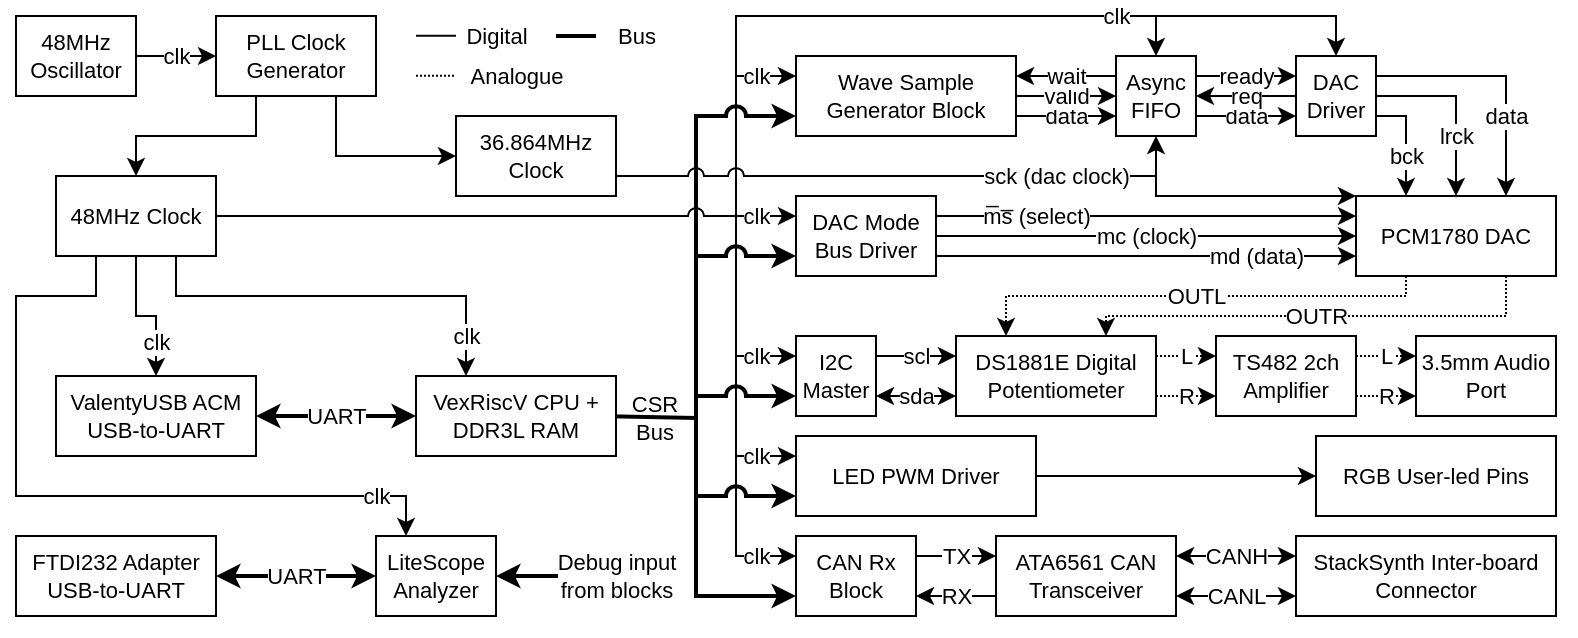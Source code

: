 <mxfile version="21.4.0" type="device">
  <diagram name="Page-1" id="WSSuTlXPczb5rmeiZLX3">
    <mxGraphModel dx="1311" dy="988" grid="1" gridSize="10" guides="1" tooltips="1" connect="1" arrows="1" fold="1" page="0" pageScale="1" pageWidth="827" pageHeight="1169" math="0" shadow="0">
      <root>
        <mxCell id="0" />
        <mxCell id="1" parent="0" />
        <mxCell id="hBXv7jzEsvArLMJGQopC-38" value="clk" style="edgeStyle=orthogonalEdgeStyle;rounded=0;orthogonalLoop=1;jettySize=auto;html=1;entryX=0;entryY=0.25;entryDx=0;entryDy=0;jumpStyle=arc;jumpSize=8;fontSize=11;" edge="1" parent="1" target="hBXv7jzEsvArLMJGQopC-37">
          <mxGeometry x="0.6" relative="1" as="geometry">
            <mxPoint x="360" y="100" as="sourcePoint" />
            <Array as="points">
              <mxPoint x="360" y="100" />
              <mxPoint x="360" y="30" />
            </Array>
            <mxPoint as="offset" />
          </mxGeometry>
        </mxCell>
        <mxCell id="hBXv7jzEsvArLMJGQopC-107" value="CSR&lt;br style=&quot;font-size: 11px;&quot;&gt;Bus" style="edgeStyle=orthogonalEdgeStyle;rounded=0;orthogonalLoop=1;jettySize=auto;html=1;exitX=1;exitY=0.5;exitDx=0;exitDy=0;entryX=0;entryY=0.75;entryDx=0;entryDy=0;jumpStyle=arc;jumpSize=8;labelBackgroundColor=none;strokeWidth=2;fontSize=11;" edge="1" parent="1" target="hBXv7jzEsvArLMJGQopC-37">
          <mxGeometry x="-0.76" relative="1" as="geometry">
            <mxPoint x="290" y="200" as="sourcePoint" />
            <Array as="points">
              <mxPoint x="290" y="201" />
              <mxPoint x="340" y="201" />
              <mxPoint x="340" y="50" />
            </Array>
            <mxPoint as="offset" />
          </mxGeometry>
        </mxCell>
        <mxCell id="hBXv7jzEsvArLMJGQopC-40" value="clk" style="edgeStyle=orthogonalEdgeStyle;rounded=0;orthogonalLoop=1;jettySize=auto;html=1;entryX=0;entryY=0.25;entryDx=0;entryDy=0;fontSize=11;jumpStyle=none;" edge="1" parent="1" target="hBXv7jzEsvArLMJGQopC-39">
          <mxGeometry x="0.6" relative="1" as="geometry">
            <mxPoint x="360" y="100" as="sourcePoint" />
            <Array as="points">
              <mxPoint x="360" y="100" />
              <mxPoint x="360" y="170" />
            </Array>
            <mxPoint as="offset" />
          </mxGeometry>
        </mxCell>
        <mxCell id="hBXv7jzEsvArLMJGQopC-76" value="clk" style="edgeStyle=orthogonalEdgeStyle;rounded=0;orthogonalLoop=1;jettySize=auto;html=1;entryX=0;entryY=0.25;entryDx=0;entryDy=0;fontSize=11;" edge="1" parent="1" target="hBXv7jzEsvArLMJGQopC-75">
          <mxGeometry x="-0.333" relative="1" as="geometry">
            <mxPoint x="360" y="100" as="sourcePoint" />
            <Array as="points">
              <mxPoint x="380" y="100" />
              <mxPoint x="380" y="100" />
            </Array>
            <mxPoint as="offset" />
          </mxGeometry>
        </mxCell>
        <mxCell id="hBXv7jzEsvArLMJGQopC-6" style="edgeStyle=orthogonalEdgeStyle;rounded=0;orthogonalLoop=1;jettySize=auto;html=1;exitX=0.75;exitY=1;exitDx=0;exitDy=0;entryX=0;entryY=0.5;entryDx=0;entryDy=0;fontSize=11;" edge="1" parent="1" source="hBXv7jzEsvArLMJGQopC-1" target="hBXv7jzEsvArLMJGQopC-5">
          <mxGeometry relative="1" as="geometry" />
        </mxCell>
        <mxCell id="hBXv7jzEsvArLMJGQopC-8" style="edgeStyle=orthogonalEdgeStyle;rounded=0;orthogonalLoop=1;jettySize=auto;html=1;exitX=0.25;exitY=1;exitDx=0;exitDy=0;entryX=0.5;entryY=0;entryDx=0;entryDy=0;fontSize=11;" edge="1" parent="1" source="hBXv7jzEsvArLMJGQopC-1" target="hBXv7jzEsvArLMJGQopC-7">
          <mxGeometry relative="1" as="geometry" />
        </mxCell>
        <mxCell id="hBXv7jzEsvArLMJGQopC-1" value="PLL Clock Generator" style="rounded=0;whiteSpace=wrap;html=1;fontSize=11;" vertex="1" parent="1">
          <mxGeometry x="100" width="80" height="40" as="geometry" />
        </mxCell>
        <mxCell id="hBXv7jzEsvArLMJGQopC-11" value="UART" style="edgeStyle=orthogonalEdgeStyle;rounded=0;orthogonalLoop=1;jettySize=auto;html=1;exitX=1;exitY=0.5;exitDx=0;exitDy=0;entryX=0;entryY=0.5;entryDx=0;entryDy=0;startArrow=classic;startFill=1;strokeColor=default;fontSize=11;strokeWidth=2;" edge="1" parent="1" source="hBXv7jzEsvArLMJGQopC-4" target="hBXv7jzEsvArLMJGQopC-10">
          <mxGeometry relative="1" as="geometry" />
        </mxCell>
        <mxCell id="hBXv7jzEsvArLMJGQopC-4" value="ValentyUSB ACM USB-to-UART" style="rounded=0;whiteSpace=wrap;html=1;fontSize=11;" vertex="1" parent="1">
          <mxGeometry x="20" y="180" width="100" height="40" as="geometry" />
        </mxCell>
        <mxCell id="hBXv7jzEsvArLMJGQopC-83" value="sck (dac clock)" style="edgeStyle=orthogonalEdgeStyle;rounded=0;orthogonalLoop=1;jettySize=auto;html=1;exitX=1;exitY=0.75;exitDx=0;exitDy=0;entryX=0;entryY=0;entryDx=0;entryDy=0;jumpStyle=arc;fontSize=11;jumpSize=8;" edge="1" parent="1" source="hBXv7jzEsvArLMJGQopC-5" target="hBXv7jzEsvArLMJGQopC-70">
          <mxGeometry x="0.158" relative="1" as="geometry">
            <mxPoint x="290" y="80" as="sourcePoint" />
            <Array as="points">
              <mxPoint x="570" y="80" />
              <mxPoint x="570" y="90" />
            </Array>
            <mxPoint as="offset" />
          </mxGeometry>
        </mxCell>
        <mxCell id="hBXv7jzEsvArLMJGQopC-5" value="36.864MHz Clock" style="whiteSpace=wrap;html=1;fontSize=11;" vertex="1" parent="1">
          <mxGeometry x="220" y="50" width="80" height="40" as="geometry" />
        </mxCell>
        <mxCell id="hBXv7jzEsvArLMJGQopC-9" value="clk" style="edgeStyle=orthogonalEdgeStyle;rounded=0;orthogonalLoop=1;jettySize=auto;html=1;exitX=0.5;exitY=1;exitDx=0;exitDy=0;entryX=0.5;entryY=0;entryDx=0;entryDy=0;fontSize=11;" edge="1" parent="1" source="hBXv7jzEsvArLMJGQopC-7" target="hBXv7jzEsvArLMJGQopC-4">
          <mxGeometry x="0.5" relative="1" as="geometry">
            <mxPoint as="offset" />
          </mxGeometry>
        </mxCell>
        <mxCell id="hBXv7jzEsvArLMJGQopC-12" value="clk" style="edgeStyle=orthogonalEdgeStyle;rounded=0;orthogonalLoop=1;jettySize=auto;html=1;exitX=0.75;exitY=1;exitDx=0;exitDy=0;entryX=0.25;entryY=0;entryDx=0;entryDy=0;fontSize=11;" edge="1" parent="1" source="hBXv7jzEsvArLMJGQopC-7" target="hBXv7jzEsvArLMJGQopC-10">
          <mxGeometry x="0.805" relative="1" as="geometry">
            <Array as="points">
              <mxPoint x="80" y="140" />
              <mxPoint x="225" y="140" />
            </Array>
            <mxPoint as="offset" />
          </mxGeometry>
        </mxCell>
        <mxCell id="hBXv7jzEsvArLMJGQopC-45" value="clk" style="edgeStyle=orthogonalEdgeStyle;rounded=0;orthogonalLoop=1;jettySize=auto;html=1;exitX=0.25;exitY=1;exitDx=0;exitDy=0;entryX=0.25;entryY=0;entryDx=0;entryDy=0;fontSize=11;" edge="1" parent="1" source="hBXv7jzEsvArLMJGQopC-7" target="hBXv7jzEsvArLMJGQopC-41">
          <mxGeometry x="0.813" relative="1" as="geometry">
            <Array as="points">
              <mxPoint x="40" y="140" />
              <mxPoint y="140" />
              <mxPoint y="240" />
              <mxPoint x="195" y="240" />
            </Array>
            <mxPoint as="offset" />
          </mxGeometry>
        </mxCell>
        <mxCell id="hBXv7jzEsvArLMJGQopC-88" value="clk" style="edgeStyle=orthogonalEdgeStyle;rounded=0;orthogonalLoop=1;jettySize=auto;html=1;entryX=0.5;entryY=0;entryDx=0;entryDy=0;jumpStyle=arc;jumpSize=8;fontSize=11;" edge="1" parent="1" target="hBXv7jzEsvArLMJGQopC-81">
          <mxGeometry x="0.257" relative="1" as="geometry">
            <mxPoint x="360" y="30" as="sourcePoint" />
            <Array as="points">
              <mxPoint x="360" />
              <mxPoint x="660" />
            </Array>
            <mxPoint as="offset" />
          </mxGeometry>
        </mxCell>
        <mxCell id="hBXv7jzEsvArLMJGQopC-119" style="edgeStyle=orthogonalEdgeStyle;rounded=0;orthogonalLoop=1;jettySize=auto;html=1;exitX=1;exitY=0.5;exitDx=0;exitDy=0;endArrow=none;endFill=0;jumpStyle=arc;jumpSize=8;" edge="1" parent="1" source="hBXv7jzEsvArLMJGQopC-7">
          <mxGeometry relative="1" as="geometry">
            <mxPoint x="360" y="100" as="targetPoint" />
          </mxGeometry>
        </mxCell>
        <mxCell id="hBXv7jzEsvArLMJGQopC-7" value="48MHz Clock" style="rounded=0;whiteSpace=wrap;html=1;fontSize=11;" vertex="1" parent="1">
          <mxGeometry x="20" y="80" width="80" height="40" as="geometry" />
        </mxCell>
        <mxCell id="hBXv7jzEsvArLMJGQopC-10" value="VexRiscV CPU + DDR3L RAM" style="whiteSpace=wrap;html=1;fontSize=11;" vertex="1" parent="1">
          <mxGeometry x="200" y="180" width="100" height="40" as="geometry" />
        </mxCell>
        <mxCell id="hBXv7jzEsvArLMJGQopC-69" style="edgeStyle=orthogonalEdgeStyle;rounded=0;orthogonalLoop=1;jettySize=auto;html=1;exitX=1;exitY=0.5;exitDx=0;exitDy=0;entryX=0;entryY=0.5;entryDx=0;entryDy=0;fontSize=11;" edge="1" parent="1" source="hBXv7jzEsvArLMJGQopC-13" target="hBXv7jzEsvArLMJGQopC-68">
          <mxGeometry relative="1" as="geometry" />
        </mxCell>
        <mxCell id="hBXv7jzEsvArLMJGQopC-13" value="LED PWM Driver" style="rounded=0;whiteSpace=wrap;html=1;fontSize=11;" vertex="1" parent="1">
          <mxGeometry x="390" y="210" width="120" height="40" as="geometry" />
        </mxCell>
        <mxCell id="hBXv7jzEsvArLMJGQopC-62" value="TX" style="edgeStyle=orthogonalEdgeStyle;rounded=0;orthogonalLoop=1;jettySize=auto;html=1;exitX=1;exitY=0.25;exitDx=0;exitDy=0;entryX=0;entryY=0.25;entryDx=0;entryDy=0;fontSize=11;" edge="1" parent="1" source="hBXv7jzEsvArLMJGQopC-32" target="hBXv7jzEsvArLMJGQopC-61">
          <mxGeometry relative="1" as="geometry" />
        </mxCell>
        <mxCell id="hBXv7jzEsvArLMJGQopC-110" style="edgeStyle=orthogonalEdgeStyle;rounded=0;orthogonalLoop=1;jettySize=auto;html=1;exitX=0;exitY=0.75;exitDx=0;exitDy=0;jumpStyle=none;jumpSize=8;startArrow=classic;startFill=1;endArrow=none;endFill=0;strokeWidth=2;fontSize=11;" edge="1" parent="1" source="hBXv7jzEsvArLMJGQopC-32">
          <mxGeometry relative="1" as="geometry">
            <mxPoint x="340" y="200" as="targetPoint" />
            <Array as="points">
              <mxPoint x="340" y="290" />
            </Array>
          </mxGeometry>
        </mxCell>
        <mxCell id="hBXv7jzEsvArLMJGQopC-32" value="CAN Rx Block" style="whiteSpace=wrap;html=1;fontSize=11;" vertex="1" parent="1">
          <mxGeometry x="390" y="260" width="60" height="40" as="geometry" />
        </mxCell>
        <mxCell id="hBXv7jzEsvArLMJGQopC-96" value="data" style="edgeStyle=orthogonalEdgeStyle;rounded=0;orthogonalLoop=1;jettySize=auto;html=1;exitX=1;exitY=0.75;exitDx=0;exitDy=0;entryX=0;entryY=0.75;entryDx=0;entryDy=0;fontSize=11;" edge="1" parent="1" source="hBXv7jzEsvArLMJGQopC-37" target="hBXv7jzEsvArLMJGQopC-87">
          <mxGeometry relative="1" as="geometry" />
        </mxCell>
        <mxCell id="hBXv7jzEsvArLMJGQopC-97" value="valid" style="edgeStyle=orthogonalEdgeStyle;rounded=0;orthogonalLoop=1;jettySize=auto;html=1;exitX=1;exitY=0.5;exitDx=0;exitDy=0;entryX=0;entryY=0.5;entryDx=0;entryDy=0;fontSize=11;" edge="1" parent="1" source="hBXv7jzEsvArLMJGQopC-37" target="hBXv7jzEsvArLMJGQopC-87">
          <mxGeometry relative="1" as="geometry" />
        </mxCell>
        <mxCell id="hBXv7jzEsvArLMJGQopC-37" value="Wave Sample Generator Block" style="whiteSpace=wrap;html=1;fontSize=11;" vertex="1" parent="1">
          <mxGeometry x="390" y="20" width="110" height="40" as="geometry" />
        </mxCell>
        <mxCell id="hBXv7jzEsvArLMJGQopC-46" value="scl" style="edgeStyle=orthogonalEdgeStyle;rounded=0;orthogonalLoop=1;jettySize=auto;html=1;exitX=1;exitY=0.25;exitDx=0;exitDy=0;entryX=0;entryY=0.25;entryDx=0;entryDy=0;fontSize=11;" edge="1" parent="1" source="hBXv7jzEsvArLMJGQopC-39" target="hBXv7jzEsvArLMJGQopC-48">
          <mxGeometry relative="1" as="geometry">
            <mxPoint x="500" y="170" as="targetPoint" />
          </mxGeometry>
        </mxCell>
        <mxCell id="hBXv7jzEsvArLMJGQopC-47" value="sda" style="edgeStyle=orthogonalEdgeStyle;rounded=0;orthogonalLoop=1;jettySize=auto;html=1;exitX=1;exitY=0.75;exitDx=0;exitDy=0;startArrow=classic;startFill=1;entryX=0;entryY=0.75;entryDx=0;entryDy=0;fontSize=11;" edge="1" parent="1" source="hBXv7jzEsvArLMJGQopC-39" target="hBXv7jzEsvArLMJGQopC-48">
          <mxGeometry relative="1" as="geometry">
            <mxPoint x="500" y="190" as="targetPoint" />
          </mxGeometry>
        </mxCell>
        <mxCell id="hBXv7jzEsvArLMJGQopC-39" value="I2C Master" style="whiteSpace=wrap;html=1;fontSize=11;" vertex="1" parent="1">
          <mxGeometry x="390" y="160" width="40" height="40" as="geometry" />
        </mxCell>
        <mxCell id="hBXv7jzEsvArLMJGQopC-44" value="Debug input&lt;br style=&quot;font-size: 11px;&quot;&gt;from blocks" style="edgeStyle=orthogonalEdgeStyle;rounded=0;orthogonalLoop=1;jettySize=auto;html=1;exitX=1;exitY=0.5;exitDx=0;exitDy=0;startArrow=classic;startFill=1;endArrow=none;endFill=0;strokeWidth=2;fontSize=11;" edge="1" parent="1" source="hBXv7jzEsvArLMJGQopC-41">
          <mxGeometry x="0.337" relative="1" as="geometry">
            <mxPoint x="330" y="280" as="targetPoint" />
            <mxPoint as="offset" />
          </mxGeometry>
        </mxCell>
        <mxCell id="hBXv7jzEsvArLMJGQopC-41" value="LiteScope Analyzer" style="whiteSpace=wrap;html=1;fontSize=11;" vertex="1" parent="1">
          <mxGeometry x="180" y="260" width="60" height="40" as="geometry" />
        </mxCell>
        <mxCell id="hBXv7jzEsvArLMJGQopC-43" value="UART" style="edgeStyle=orthogonalEdgeStyle;rounded=0;orthogonalLoop=1;jettySize=auto;html=1;exitX=1;exitY=0.5;exitDx=0;exitDy=0;entryX=0;entryY=0.5;entryDx=0;entryDy=0;startArrow=classic;startFill=1;strokeWidth=2;fontSize=11;" edge="1" parent="1" source="hBXv7jzEsvArLMJGQopC-42" target="hBXv7jzEsvArLMJGQopC-41">
          <mxGeometry relative="1" as="geometry" />
        </mxCell>
        <mxCell id="hBXv7jzEsvArLMJGQopC-42" value="FTDI232 Adapter USB-to-UART" style="whiteSpace=wrap;html=1;fontSize=11;" vertex="1" parent="1">
          <mxGeometry y="260" width="100" height="40" as="geometry" />
        </mxCell>
        <mxCell id="hBXv7jzEsvArLMJGQopC-50" value="L" style="edgeStyle=orthogonalEdgeStyle;rounded=0;orthogonalLoop=1;jettySize=auto;html=1;exitX=1;exitY=0.25;exitDx=0;exitDy=0;entryX=0;entryY=0.25;entryDx=0;entryDy=0;dashed=1;dashPattern=1 1;fontSize=11;" edge="1" parent="1" source="hBXv7jzEsvArLMJGQopC-48" target="hBXv7jzEsvArLMJGQopC-49">
          <mxGeometry relative="1" as="geometry" />
        </mxCell>
        <mxCell id="hBXv7jzEsvArLMJGQopC-51" value="R" style="edgeStyle=orthogonalEdgeStyle;rounded=0;orthogonalLoop=1;jettySize=auto;html=1;exitX=1;exitY=0.75;exitDx=0;exitDy=0;entryX=0;entryY=0.75;entryDx=0;entryDy=0;dashed=1;dashPattern=1 1;fontSize=11;" edge="1" parent="1" source="hBXv7jzEsvArLMJGQopC-48" target="hBXv7jzEsvArLMJGQopC-49">
          <mxGeometry relative="1" as="geometry" />
        </mxCell>
        <mxCell id="hBXv7jzEsvArLMJGQopC-48" value="DS1881E Digital Potentiometer" style="whiteSpace=wrap;html=1;fontSize=11;" vertex="1" parent="1">
          <mxGeometry x="470" y="160" width="100" height="40" as="geometry" />
        </mxCell>
        <mxCell id="hBXv7jzEsvArLMJGQopC-55" value="L" style="edgeStyle=orthogonalEdgeStyle;rounded=0;orthogonalLoop=1;jettySize=auto;html=1;exitX=1;exitY=0.25;exitDx=0;exitDy=0;entryX=0;entryY=0.25;entryDx=0;entryDy=0;dashed=1;dashPattern=1 1;fontSize=11;" edge="1" parent="1" source="hBXv7jzEsvArLMJGQopC-49" target="hBXv7jzEsvArLMJGQopC-54">
          <mxGeometry relative="1" as="geometry" />
        </mxCell>
        <mxCell id="hBXv7jzEsvArLMJGQopC-56" value="R" style="edgeStyle=orthogonalEdgeStyle;rounded=0;orthogonalLoop=1;jettySize=auto;html=1;exitX=1;exitY=0.75;exitDx=0;exitDy=0;entryX=0;entryY=0.75;entryDx=0;entryDy=0;dashed=1;dashPattern=1 1;fontSize=11;" edge="1" parent="1" source="hBXv7jzEsvArLMJGQopC-49" target="hBXv7jzEsvArLMJGQopC-54">
          <mxGeometry relative="1" as="geometry" />
        </mxCell>
        <mxCell id="hBXv7jzEsvArLMJGQopC-49" value="TS482 2ch Amplifier" style="whiteSpace=wrap;html=1;fontSize=11;" vertex="1" parent="1">
          <mxGeometry x="600" y="160" width="70" height="40" as="geometry" />
        </mxCell>
        <mxCell id="hBXv7jzEsvArLMJGQopC-54" value="3.5mm Audio Port" style="whiteSpace=wrap;html=1;fontSize=11;" vertex="1" parent="1">
          <mxGeometry x="700" y="160" width="70" height="40" as="geometry" />
        </mxCell>
        <mxCell id="hBXv7jzEsvArLMJGQopC-63" value="RX" style="edgeStyle=orthogonalEdgeStyle;rounded=0;orthogonalLoop=1;jettySize=auto;html=1;exitX=0;exitY=0.75;exitDx=0;exitDy=0;entryX=1;entryY=0.75;entryDx=0;entryDy=0;fontSize=11;" edge="1" parent="1" source="hBXv7jzEsvArLMJGQopC-61" target="hBXv7jzEsvArLMJGQopC-32">
          <mxGeometry relative="1" as="geometry" />
        </mxCell>
        <mxCell id="hBXv7jzEsvArLMJGQopC-66" value="CANH" style="edgeStyle=orthogonalEdgeStyle;rounded=0;orthogonalLoop=1;jettySize=auto;html=1;exitX=1;exitY=0.25;exitDx=0;exitDy=0;entryX=0;entryY=0.25;entryDx=0;entryDy=0;startArrow=classic;startFill=1;fontSize=11;" edge="1" parent="1" source="hBXv7jzEsvArLMJGQopC-61" target="hBXv7jzEsvArLMJGQopC-65">
          <mxGeometry relative="1" as="geometry" />
        </mxCell>
        <mxCell id="hBXv7jzEsvArLMJGQopC-67" value="CANL" style="edgeStyle=orthogonalEdgeStyle;rounded=0;orthogonalLoop=1;jettySize=auto;html=1;exitX=1;exitY=0.75;exitDx=0;exitDy=0;entryX=0;entryY=0.75;entryDx=0;entryDy=0;startArrow=classic;startFill=1;fontSize=11;" edge="1" parent="1" source="hBXv7jzEsvArLMJGQopC-61" target="hBXv7jzEsvArLMJGQopC-65">
          <mxGeometry relative="1" as="geometry" />
        </mxCell>
        <mxCell id="hBXv7jzEsvArLMJGQopC-61" value="ATA6561 CAN Transceiver" style="whiteSpace=wrap;html=1;fontSize=11;" vertex="1" parent="1">
          <mxGeometry x="490" y="260" width="90" height="40" as="geometry" />
        </mxCell>
        <mxCell id="hBXv7jzEsvArLMJGQopC-65" value="StackSynth Inter-board Connector" style="whiteSpace=wrap;html=1;fontSize=11;" vertex="1" parent="1">
          <mxGeometry x="640" y="260" width="130" height="40" as="geometry" />
        </mxCell>
        <mxCell id="hBXv7jzEsvArLMJGQopC-68" value="RGB User-led Pins" style="whiteSpace=wrap;html=1;fontSize=11;" vertex="1" parent="1">
          <mxGeometry x="650" y="210" width="120" height="40" as="geometry" />
        </mxCell>
        <mxCell id="hBXv7jzEsvArLMJGQopC-73" value="OUTR" style="edgeStyle=orthogonalEdgeStyle;rounded=0;orthogonalLoop=1;jettySize=auto;html=1;exitX=0.75;exitY=1;exitDx=0;exitDy=0;entryX=0.75;entryY=0;entryDx=0;entryDy=0;dashed=1;dashPattern=1 1;fontSize=11;" edge="1" parent="1" source="hBXv7jzEsvArLMJGQopC-70" target="hBXv7jzEsvArLMJGQopC-48">
          <mxGeometry relative="1" as="geometry">
            <Array as="points">
              <mxPoint x="745" y="150" />
              <mxPoint x="545" y="150" />
            </Array>
          </mxGeometry>
        </mxCell>
        <mxCell id="hBXv7jzEsvArLMJGQopC-74" value="OUTL" style="edgeStyle=orthogonalEdgeStyle;rounded=0;orthogonalLoop=1;jettySize=auto;html=1;exitX=0.25;exitY=1;exitDx=0;exitDy=0;entryX=0.25;entryY=0;entryDx=0;entryDy=0;dashed=1;dashPattern=1 1;fontSize=11;" edge="1" parent="1" source="hBXv7jzEsvArLMJGQopC-70" target="hBXv7jzEsvArLMJGQopC-48">
          <mxGeometry relative="1" as="geometry">
            <Array as="points">
              <mxPoint x="695" y="140" />
              <mxPoint x="495" y="140" />
            </Array>
          </mxGeometry>
        </mxCell>
        <mxCell id="hBXv7jzEsvArLMJGQopC-70" value="PCM1780 DAC" style="whiteSpace=wrap;html=1;fontSize=11;" vertex="1" parent="1">
          <mxGeometry x="670" y="90" width="100" height="40" as="geometry" />
        </mxCell>
        <mxCell id="hBXv7jzEsvArLMJGQopC-77" value="m̅s̅ (select)" style="edgeStyle=orthogonalEdgeStyle;rounded=0;orthogonalLoop=1;jettySize=auto;html=1;exitX=1;exitY=0.25;exitDx=0;exitDy=0;entryX=0;entryY=0.25;entryDx=0;entryDy=0;fontSize=11;" edge="1" parent="1" source="hBXv7jzEsvArLMJGQopC-75" target="hBXv7jzEsvArLMJGQopC-70">
          <mxGeometry x="-0.524" relative="1" as="geometry">
            <mxPoint as="offset" />
          </mxGeometry>
        </mxCell>
        <mxCell id="hBXv7jzEsvArLMJGQopC-79" value="mc (clock)" style="edgeStyle=orthogonalEdgeStyle;rounded=0;orthogonalLoop=1;jettySize=auto;html=1;exitX=1;exitY=0.5;exitDx=0;exitDy=0;entryX=0;entryY=0.5;entryDx=0;entryDy=0;fontSize=11;" edge="1" parent="1" source="hBXv7jzEsvArLMJGQopC-75" target="hBXv7jzEsvArLMJGQopC-70">
          <mxGeometry relative="1" as="geometry" />
        </mxCell>
        <mxCell id="hBXv7jzEsvArLMJGQopC-80" value="md (data)" style="edgeStyle=orthogonalEdgeStyle;rounded=0;orthogonalLoop=1;jettySize=auto;html=1;exitX=1;exitY=0.75;exitDx=0;exitDy=0;entryX=0;entryY=0.75;entryDx=0;entryDy=0;fontSize=11;" edge="1" parent="1" source="hBXv7jzEsvArLMJGQopC-75" target="hBXv7jzEsvArLMJGQopC-70">
          <mxGeometry x="0.524" relative="1" as="geometry">
            <mxPoint as="offset" />
          </mxGeometry>
        </mxCell>
        <mxCell id="hBXv7jzEsvArLMJGQopC-75" value="DAC Mode Bus Driver" style="whiteSpace=wrap;html=1;fontSize=11;" vertex="1" parent="1">
          <mxGeometry x="390" y="90" width="70" height="40" as="geometry" />
        </mxCell>
        <mxCell id="hBXv7jzEsvArLMJGQopC-82" value="bck" style="edgeStyle=orthogonalEdgeStyle;rounded=0;orthogonalLoop=1;jettySize=auto;html=1;exitX=1;exitY=0.75;exitDx=0;exitDy=0;entryX=0.25;entryY=0;entryDx=0;entryDy=0;fontSize=11;" edge="1" parent="1" source="hBXv7jzEsvArLMJGQopC-81" target="hBXv7jzEsvArLMJGQopC-70">
          <mxGeometry x="0.273" relative="1" as="geometry">
            <Array as="points">
              <mxPoint x="695" y="50" />
            </Array>
            <mxPoint as="offset" />
          </mxGeometry>
        </mxCell>
        <mxCell id="hBXv7jzEsvArLMJGQopC-84" value="lrck" style="edgeStyle=orthogonalEdgeStyle;rounded=0;orthogonalLoop=1;jettySize=auto;html=1;exitX=1;exitY=0.5;exitDx=0;exitDy=0;entryX=0.5;entryY=0;entryDx=0;entryDy=0;fontSize=11;" edge="1" parent="1" source="hBXv7jzEsvArLMJGQopC-81" target="hBXv7jzEsvArLMJGQopC-70">
          <mxGeometry x="0.333" relative="1" as="geometry">
            <mxPoint as="offset" />
          </mxGeometry>
        </mxCell>
        <mxCell id="hBXv7jzEsvArLMJGQopC-85" value="data" style="edgeStyle=orthogonalEdgeStyle;rounded=0;orthogonalLoop=1;jettySize=auto;html=1;exitX=1;exitY=0.25;exitDx=0;exitDy=0;entryX=0.75;entryY=0;entryDx=0;entryDy=0;fontSize=11;" edge="1" parent="1" source="hBXv7jzEsvArLMJGQopC-81" target="hBXv7jzEsvArLMJGQopC-70">
          <mxGeometry x="0.36" relative="1" as="geometry">
            <mxPoint as="offset" />
          </mxGeometry>
        </mxCell>
        <mxCell id="hBXv7jzEsvArLMJGQopC-81" value="DAC Driver" style="whiteSpace=wrap;html=1;fontSize=11;" vertex="1" parent="1">
          <mxGeometry x="640" y="20" width="40" height="40" as="geometry" />
        </mxCell>
        <mxCell id="hBXv7jzEsvArLMJGQopC-89" style="edgeStyle=orthogonalEdgeStyle;rounded=0;orthogonalLoop=1;jettySize=auto;html=1;exitX=0.5;exitY=1;exitDx=0;exitDy=0;startArrow=classic;startFill=1;endArrow=none;endFill=0;fontSize=11;" edge="1" parent="1" source="hBXv7jzEsvArLMJGQopC-87">
          <mxGeometry relative="1" as="geometry">
            <mxPoint x="570" y="80" as="targetPoint" />
            <Array as="points">
              <mxPoint x="570" y="70" />
              <mxPoint x="570" y="70" />
            </Array>
          </mxGeometry>
        </mxCell>
        <mxCell id="hBXv7jzEsvArLMJGQopC-90" style="edgeStyle=orthogonalEdgeStyle;rounded=0;orthogonalLoop=1;jettySize=auto;html=1;exitX=0.5;exitY=0;exitDx=0;exitDy=0;startArrow=classic;startFill=1;endArrow=none;endFill=0;fontSize=11;" edge="1" parent="1" source="hBXv7jzEsvArLMJGQopC-87">
          <mxGeometry relative="1" as="geometry">
            <mxPoint x="570" as="targetPoint" />
            <Array as="points">
              <mxPoint x="570" y="10" />
              <mxPoint x="570" y="10" />
            </Array>
          </mxGeometry>
        </mxCell>
        <mxCell id="hBXv7jzEsvArLMJGQopC-98" value="wait" style="edgeStyle=orthogonalEdgeStyle;rounded=0;orthogonalLoop=1;jettySize=auto;html=1;exitX=0;exitY=0.25;exitDx=0;exitDy=0;entryX=1;entryY=0.25;entryDx=0;entryDy=0;fontSize=11;" edge="1" parent="1" source="hBXv7jzEsvArLMJGQopC-87" target="hBXv7jzEsvArLMJGQopC-37">
          <mxGeometry relative="1" as="geometry" />
        </mxCell>
        <mxCell id="hBXv7jzEsvArLMJGQopC-87" value="Async FIFO" style="whiteSpace=wrap;html=1;fontSize=11;" vertex="1" parent="1">
          <mxGeometry x="550" y="20" width="40" height="40" as="geometry" />
        </mxCell>
        <mxCell id="hBXv7jzEsvArLMJGQopC-94" value="data" style="edgeStyle=orthogonalEdgeStyle;rounded=0;orthogonalLoop=1;jettySize=auto;html=1;exitX=1;exitY=0.75;exitDx=0;exitDy=0;entryX=0;entryY=0.75;entryDx=0;entryDy=0;fontSize=11;" edge="1" parent="1" source="hBXv7jzEsvArLMJGQopC-87" target="hBXv7jzEsvArLMJGQopC-81">
          <mxGeometry relative="1" as="geometry">
            <mxPoint as="offset" />
          </mxGeometry>
        </mxCell>
        <mxCell id="hBXv7jzEsvArLMJGQopC-93" value="req" style="edgeStyle=orthogonalEdgeStyle;rounded=0;orthogonalLoop=1;jettySize=auto;html=1;exitX=0;exitY=0.5;exitDx=0;exitDy=0;entryX=1;entryY=0.5;entryDx=0;entryDy=0;fontSize=11;" edge="1" parent="1" source="hBXv7jzEsvArLMJGQopC-81" target="hBXv7jzEsvArLMJGQopC-87">
          <mxGeometry relative="1" as="geometry">
            <mxPoint as="offset" />
          </mxGeometry>
        </mxCell>
        <mxCell id="hBXv7jzEsvArLMJGQopC-92" value="ready" style="edgeStyle=orthogonalEdgeStyle;rounded=0;orthogonalLoop=1;jettySize=auto;html=1;exitX=1;exitY=0.25;exitDx=0;exitDy=0;entryX=0;entryY=0.25;entryDx=0;entryDy=0;fontSize=11;" edge="1" parent="1" source="hBXv7jzEsvArLMJGQopC-87" target="hBXv7jzEsvArLMJGQopC-81">
          <mxGeometry relative="1" as="geometry">
            <mxPoint as="offset" />
          </mxGeometry>
        </mxCell>
        <mxCell id="hBXv7jzEsvArLMJGQopC-114" value="clk" style="edgeStyle=orthogonalEdgeStyle;rounded=0;orthogonalLoop=1;jettySize=auto;html=1;exitX=1;exitY=0.5;exitDx=0;exitDy=0;entryX=0;entryY=0.5;entryDx=0;entryDy=0;fontSize=11;" edge="1" parent="1" source="hBXv7jzEsvArLMJGQopC-113" target="hBXv7jzEsvArLMJGQopC-1">
          <mxGeometry relative="1" as="geometry" />
        </mxCell>
        <mxCell id="hBXv7jzEsvArLMJGQopC-113" value="48MHz Oscillator" style="whiteSpace=wrap;html=1;fontSize=11;" vertex="1" parent="1">
          <mxGeometry width="60" height="40" as="geometry" />
        </mxCell>
        <mxCell id="hBXv7jzEsvArLMJGQopC-115" value="Digital" style="endArrow=none;html=1;rounded=0;fontSize=11;" edge="1" parent="1">
          <mxGeometry x="1" y="20" width="50" height="50" relative="1" as="geometry">
            <mxPoint x="200" y="9.83" as="sourcePoint" />
            <mxPoint x="220" y="9.83" as="targetPoint" />
            <mxPoint x="20" y="20" as="offset" />
          </mxGeometry>
        </mxCell>
        <mxCell id="hBXv7jzEsvArLMJGQopC-116" value="Analogue" style="endArrow=none;html=1;rounded=0;dashed=1;dashPattern=1 1;fontSize=11;" edge="1" parent="1">
          <mxGeometry x="1" y="30" width="50" height="50" relative="1" as="geometry">
            <mxPoint x="200" y="29.83" as="sourcePoint" />
            <mxPoint x="220" y="29.83" as="targetPoint" />
            <mxPoint x="30" y="30" as="offset" />
          </mxGeometry>
        </mxCell>
        <mxCell id="hBXv7jzEsvArLMJGQopC-117" value="Bus" style="endArrow=none;html=1;rounded=0;strokeWidth=2;fontSize=11;" edge="1" parent="1">
          <mxGeometry x="1" y="20" width="50" height="50" relative="1" as="geometry">
            <mxPoint x="270" y="10.0" as="sourcePoint" />
            <mxPoint x="290" y="10.0" as="targetPoint" />
            <mxPoint x="20" y="20" as="offset" />
          </mxGeometry>
        </mxCell>
        <mxCell id="hBXv7jzEsvArLMJGQopC-121" style="edgeStyle=orthogonalEdgeStyle;rounded=0;orthogonalLoop=1;jettySize=auto;html=1;exitX=0;exitY=0.75;exitDx=0;exitDy=0;jumpStyle=arc;jumpSize=8;startArrow=classic;startFill=1;endArrow=none;endFill=0;strokeWidth=2;" edge="1" parent="1" source="hBXv7jzEsvArLMJGQopC-75">
          <mxGeometry relative="1" as="geometry">
            <mxPoint x="340" y="120" as="targetPoint" />
          </mxGeometry>
        </mxCell>
        <mxCell id="hBXv7jzEsvArLMJGQopC-34" value="clk" style="edgeStyle=orthogonalEdgeStyle;rounded=0;orthogonalLoop=1;jettySize=auto;html=1;entryX=0;entryY=0.25;entryDx=0;entryDy=0;fontSize=11;" edge="1" parent="1" target="hBXv7jzEsvArLMJGQopC-32">
          <mxGeometry x="0.8" relative="1" as="geometry">
            <mxPoint x="360" y="100" as="sourcePoint" />
            <Array as="points">
              <mxPoint x="360" y="100" />
              <mxPoint x="360" y="270" />
            </Array>
            <mxPoint as="offset" />
          </mxGeometry>
        </mxCell>
        <mxCell id="hBXv7jzEsvArLMJGQopC-109" style="edgeStyle=orthogonalEdgeStyle;rounded=0;orthogonalLoop=1;jettySize=auto;html=1;exitX=0;exitY=0.75;exitDx=0;exitDy=0;jumpStyle=arc;jumpSize=8;endArrow=none;endFill=0;startArrow=classic;startFill=1;strokeWidth=2;fontSize=11;" edge="1" parent="1" source="hBXv7jzEsvArLMJGQopC-39">
          <mxGeometry relative="1" as="geometry">
            <mxPoint x="340" y="190" as="targetPoint" />
          </mxGeometry>
        </mxCell>
        <mxCell id="hBXv7jzEsvArLMJGQopC-14" value="clk" style="edgeStyle=orthogonalEdgeStyle;rounded=0;orthogonalLoop=1;jettySize=auto;html=1;entryX=0;entryY=0.25;entryDx=0;entryDy=0;fontSize=11;" edge="1" parent="1" target="hBXv7jzEsvArLMJGQopC-13">
          <mxGeometry x="0.733" relative="1" as="geometry">
            <mxPoint x="360" y="100" as="sourcePoint" />
            <Array as="points">
              <mxPoint x="360" y="100" />
              <mxPoint x="360" y="220" />
            </Array>
            <mxPoint as="offset" />
          </mxGeometry>
        </mxCell>
        <mxCell id="hBXv7jzEsvArLMJGQopC-111" style="edgeStyle=orthogonalEdgeStyle;rounded=0;orthogonalLoop=1;jettySize=auto;html=1;exitX=0;exitY=0.75;exitDx=0;exitDy=0;startArrow=classic;startFill=1;endArrow=none;endFill=0;jumpSize=8;jumpStyle=arc;strokeWidth=2;fontSize=11;" edge="1" parent="1" source="hBXv7jzEsvArLMJGQopC-13">
          <mxGeometry relative="1" as="geometry">
            <mxPoint x="340" y="240" as="targetPoint" />
          </mxGeometry>
        </mxCell>
        <mxCell id="hBXv7jzEsvArLMJGQopC-124" value="" style="rounded=0;whiteSpace=wrap;html=1;strokeColor=none;fillColor=none;" vertex="1" parent="1">
          <mxGeometry width="780" height="310" as="geometry" />
        </mxCell>
      </root>
    </mxGraphModel>
  </diagram>
</mxfile>
